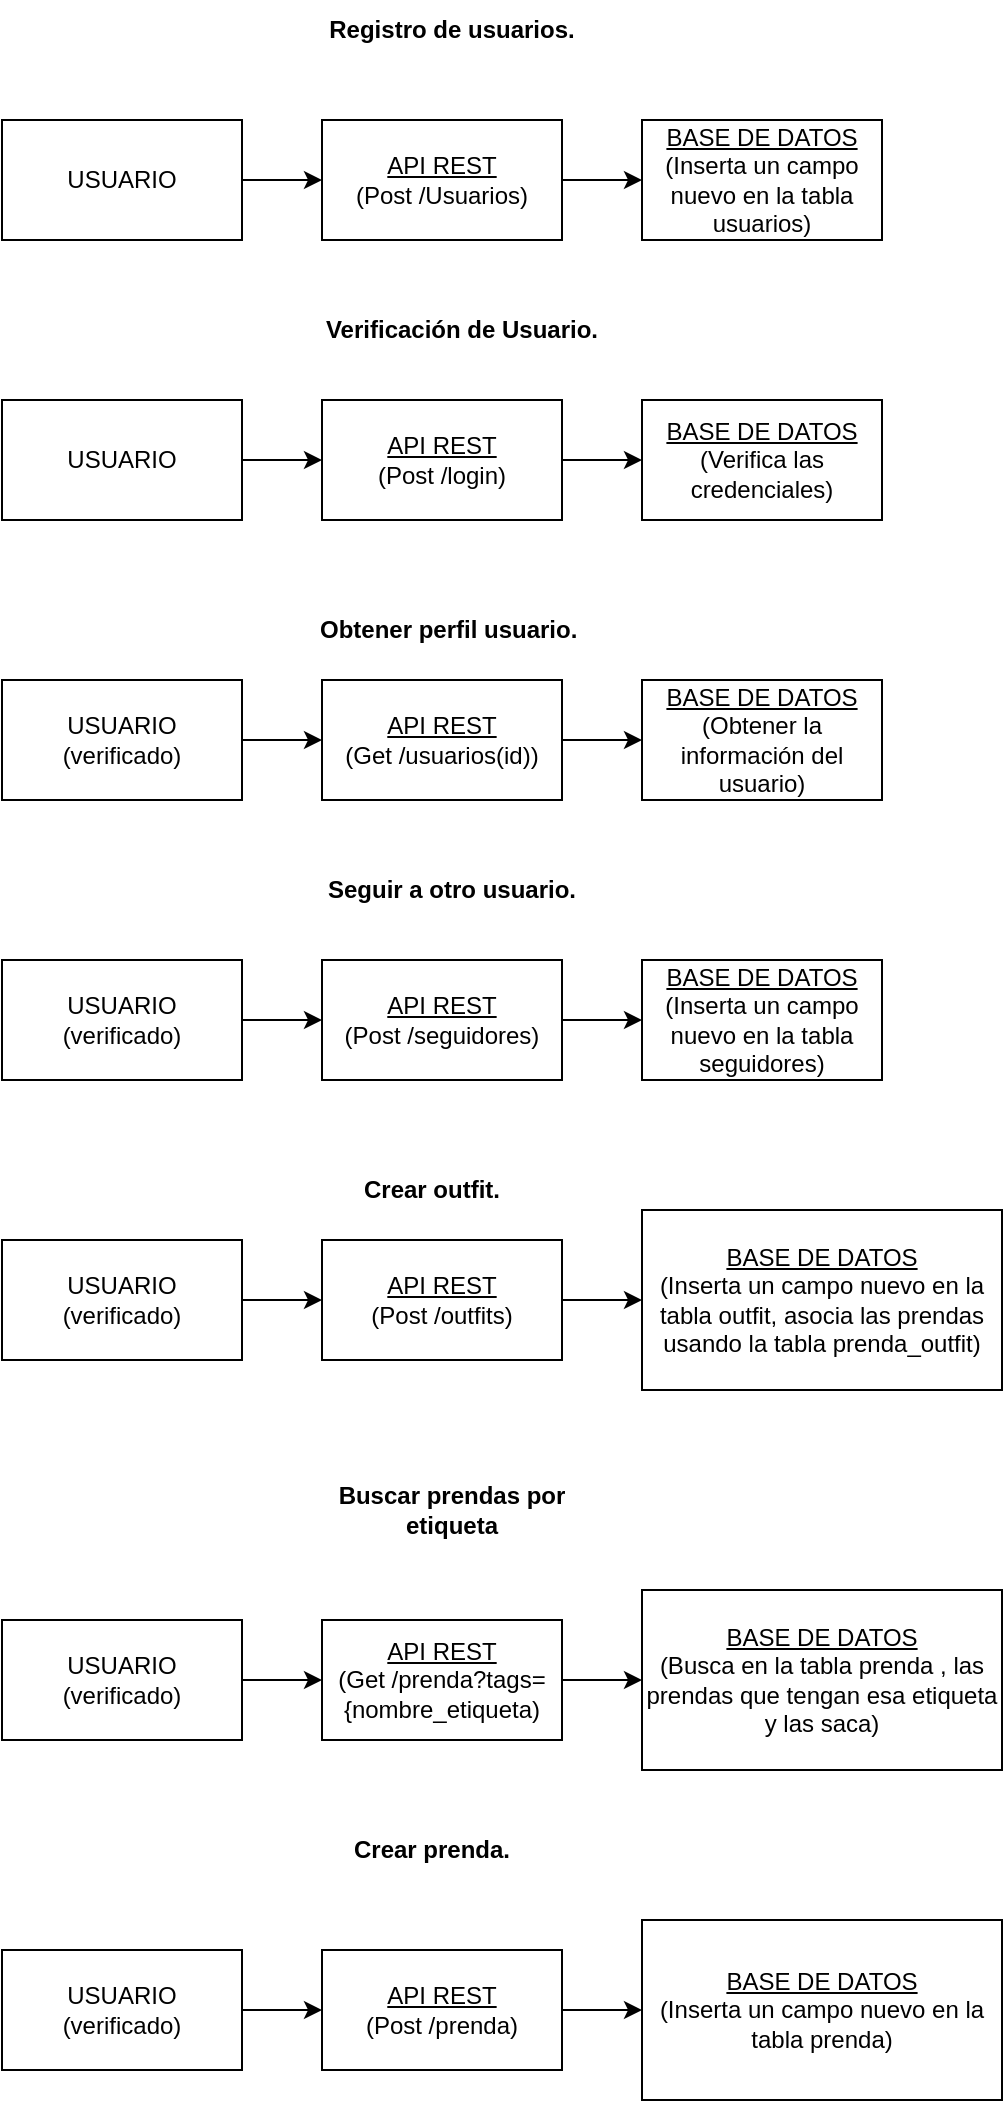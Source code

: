 <mxfile version="23.0.1" type="device">
  <diagram name="Página-1" id="vJuelPmkKzQrSOnD5UHj">
    <mxGraphModel dx="1467" dy="792" grid="1" gridSize="10" guides="1" tooltips="1" connect="1" arrows="1" fold="1" page="1" pageScale="1" pageWidth="827" pageHeight="1169" math="0" shadow="0">
      <root>
        <mxCell id="0" />
        <mxCell id="1" parent="0" />
        <mxCell id="TyXlKK2p9FE4LaXy_nsj-1" value="&lt;b&gt;Registro de usuarios.&lt;/b&gt;" style="text;html=1;strokeColor=none;fillColor=none;align=center;verticalAlign=middle;whiteSpace=wrap;rounded=0;" vertex="1" parent="1">
          <mxGeometry x="240" y="20" width="130" height="30" as="geometry" />
        </mxCell>
        <mxCell id="TyXlKK2p9FE4LaXy_nsj-4" style="edgeStyle=orthogonalEdgeStyle;rounded=0;orthogonalLoop=1;jettySize=auto;html=1;entryX=0;entryY=0.5;entryDx=0;entryDy=0;" edge="1" parent="1" source="TyXlKK2p9FE4LaXy_nsj-2" target="TyXlKK2p9FE4LaXy_nsj-3">
          <mxGeometry relative="1" as="geometry" />
        </mxCell>
        <mxCell id="TyXlKK2p9FE4LaXy_nsj-2" value="USUARIO" style="rounded=0;whiteSpace=wrap;html=1;" vertex="1" parent="1">
          <mxGeometry x="80" y="80" width="120" height="60" as="geometry" />
        </mxCell>
        <mxCell id="TyXlKK2p9FE4LaXy_nsj-6" style="edgeStyle=orthogonalEdgeStyle;rounded=0;orthogonalLoop=1;jettySize=auto;html=1;entryX=0;entryY=0.5;entryDx=0;entryDy=0;" edge="1" parent="1" source="TyXlKK2p9FE4LaXy_nsj-3" target="TyXlKK2p9FE4LaXy_nsj-5">
          <mxGeometry relative="1" as="geometry" />
        </mxCell>
        <mxCell id="TyXlKK2p9FE4LaXy_nsj-3" value="&lt;u&gt;API REST&lt;/u&gt;&lt;br&gt;(Post /Usuarios)" style="rounded=0;whiteSpace=wrap;html=1;" vertex="1" parent="1">
          <mxGeometry x="240" y="80" width="120" height="60" as="geometry" />
        </mxCell>
        <mxCell id="TyXlKK2p9FE4LaXy_nsj-5" value="&lt;u&gt;BASE DE DATOS&lt;/u&gt;&lt;br&gt;(Inserta un campo nuevo en la tabla usuarios)" style="rounded=0;whiteSpace=wrap;html=1;" vertex="1" parent="1">
          <mxGeometry x="400" y="80" width="120" height="60" as="geometry" />
        </mxCell>
        <mxCell id="TyXlKK2p9FE4LaXy_nsj-7" value="&lt;b&gt;Verificación de Usuario.&lt;/b&gt;" style="text;html=1;strokeColor=none;fillColor=none;align=center;verticalAlign=middle;whiteSpace=wrap;rounded=0;" vertex="1" parent="1">
          <mxGeometry x="235" y="170" width="150" height="30" as="geometry" />
        </mxCell>
        <mxCell id="TyXlKK2p9FE4LaXy_nsj-11" style="edgeStyle=orthogonalEdgeStyle;rounded=0;orthogonalLoop=1;jettySize=auto;html=1;entryX=0;entryY=0.5;entryDx=0;entryDy=0;" edge="1" parent="1" source="TyXlKK2p9FE4LaXy_nsj-8" target="TyXlKK2p9FE4LaXy_nsj-9">
          <mxGeometry relative="1" as="geometry" />
        </mxCell>
        <mxCell id="TyXlKK2p9FE4LaXy_nsj-8" value="USUARIO" style="rounded=0;whiteSpace=wrap;html=1;" vertex="1" parent="1">
          <mxGeometry x="80" y="220" width="120" height="60" as="geometry" />
        </mxCell>
        <mxCell id="TyXlKK2p9FE4LaXy_nsj-12" style="edgeStyle=orthogonalEdgeStyle;rounded=0;orthogonalLoop=1;jettySize=auto;html=1;entryX=0;entryY=0.5;entryDx=0;entryDy=0;" edge="1" parent="1" source="TyXlKK2p9FE4LaXy_nsj-9" target="TyXlKK2p9FE4LaXy_nsj-10">
          <mxGeometry relative="1" as="geometry" />
        </mxCell>
        <mxCell id="TyXlKK2p9FE4LaXy_nsj-9" value="&lt;u&gt;API REST&lt;/u&gt;&lt;br&gt;(Post /login)" style="rounded=0;whiteSpace=wrap;html=1;" vertex="1" parent="1">
          <mxGeometry x="240" y="220" width="120" height="60" as="geometry" />
        </mxCell>
        <mxCell id="TyXlKK2p9FE4LaXy_nsj-10" value="&lt;u&gt;BASE DE DATOS&lt;/u&gt;&lt;br&gt;(Verifica las credenciales)" style="rounded=0;whiteSpace=wrap;html=1;" vertex="1" parent="1">
          <mxGeometry x="400" y="220" width="120" height="60" as="geometry" />
        </mxCell>
        <mxCell id="TyXlKK2p9FE4LaXy_nsj-13" value="&lt;b&gt;Obtener perfil usuario.&amp;nbsp;&lt;/b&gt;" style="text;html=1;strokeColor=none;fillColor=none;align=center;verticalAlign=middle;whiteSpace=wrap;rounded=0;" vertex="1" parent="1">
          <mxGeometry x="230" y="320" width="150" height="30" as="geometry" />
        </mxCell>
        <mxCell id="TyXlKK2p9FE4LaXy_nsj-18" style="edgeStyle=orthogonalEdgeStyle;rounded=0;orthogonalLoop=1;jettySize=auto;html=1;entryX=0;entryY=0.5;entryDx=0;entryDy=0;" edge="1" parent="1" source="TyXlKK2p9FE4LaXy_nsj-19" target="TyXlKK2p9FE4LaXy_nsj-21">
          <mxGeometry relative="1" as="geometry" />
        </mxCell>
        <mxCell id="TyXlKK2p9FE4LaXy_nsj-19" value="USUARIO&lt;br&gt;(verificado)" style="rounded=0;whiteSpace=wrap;html=1;" vertex="1" parent="1">
          <mxGeometry x="80" y="360" width="120" height="60" as="geometry" />
        </mxCell>
        <mxCell id="TyXlKK2p9FE4LaXy_nsj-20" style="edgeStyle=orthogonalEdgeStyle;rounded=0;orthogonalLoop=1;jettySize=auto;html=1;entryX=0;entryY=0.5;entryDx=0;entryDy=0;" edge="1" parent="1" source="TyXlKK2p9FE4LaXy_nsj-21" target="TyXlKK2p9FE4LaXy_nsj-22">
          <mxGeometry relative="1" as="geometry" />
        </mxCell>
        <mxCell id="TyXlKK2p9FE4LaXy_nsj-21" value="&lt;u&gt;API REST&lt;/u&gt;&lt;br&gt;(Get /usuarios(id))" style="rounded=0;whiteSpace=wrap;html=1;" vertex="1" parent="1">
          <mxGeometry x="240" y="360" width="120" height="60" as="geometry" />
        </mxCell>
        <mxCell id="TyXlKK2p9FE4LaXy_nsj-22" value="&lt;u&gt;BASE DE DATOS&lt;/u&gt;&lt;br&gt;(Obtener la información del usuario)" style="rounded=0;whiteSpace=wrap;html=1;" vertex="1" parent="1">
          <mxGeometry x="400" y="360" width="120" height="60" as="geometry" />
        </mxCell>
        <mxCell id="TyXlKK2p9FE4LaXy_nsj-23" style="edgeStyle=orthogonalEdgeStyle;rounded=0;orthogonalLoop=1;jettySize=auto;html=1;entryX=0;entryY=0.5;entryDx=0;entryDy=0;" edge="1" parent="1" source="TyXlKK2p9FE4LaXy_nsj-24" target="TyXlKK2p9FE4LaXy_nsj-26">
          <mxGeometry relative="1" as="geometry" />
        </mxCell>
        <mxCell id="TyXlKK2p9FE4LaXy_nsj-24" value="USUARIO&lt;br&gt;(verificado)" style="rounded=0;whiteSpace=wrap;html=1;" vertex="1" parent="1">
          <mxGeometry x="80" y="500" width="120" height="60" as="geometry" />
        </mxCell>
        <mxCell id="TyXlKK2p9FE4LaXy_nsj-25" style="edgeStyle=orthogonalEdgeStyle;rounded=0;orthogonalLoop=1;jettySize=auto;html=1;entryX=0;entryY=0.5;entryDx=0;entryDy=0;" edge="1" parent="1" source="TyXlKK2p9FE4LaXy_nsj-26" target="TyXlKK2p9FE4LaXy_nsj-27">
          <mxGeometry relative="1" as="geometry" />
        </mxCell>
        <mxCell id="TyXlKK2p9FE4LaXy_nsj-26" value="&lt;u&gt;API REST&lt;/u&gt;&lt;br&gt;(Post /seguidores)" style="rounded=0;whiteSpace=wrap;html=1;" vertex="1" parent="1">
          <mxGeometry x="240" y="500" width="120" height="60" as="geometry" />
        </mxCell>
        <mxCell id="TyXlKK2p9FE4LaXy_nsj-27" value="&lt;u&gt;BASE DE DATOS&lt;/u&gt;&lt;br&gt;(Inserta un campo nuevo en la tabla seguidores)" style="rounded=0;whiteSpace=wrap;html=1;" vertex="1" parent="1">
          <mxGeometry x="400" y="500" width="120" height="60" as="geometry" />
        </mxCell>
        <mxCell id="TyXlKK2p9FE4LaXy_nsj-28" value="&lt;b&gt;Seguir a otro usuario.&lt;/b&gt;" style="text;html=1;strokeColor=none;fillColor=none;align=center;verticalAlign=middle;whiteSpace=wrap;rounded=0;" vertex="1" parent="1">
          <mxGeometry x="230" y="450" width="150" height="30" as="geometry" />
        </mxCell>
        <mxCell id="TyXlKK2p9FE4LaXy_nsj-29" value="&lt;b&gt;Crear outfit.&lt;/b&gt;" style="text;html=1;strokeColor=none;fillColor=none;align=center;verticalAlign=middle;whiteSpace=wrap;rounded=0;" vertex="1" parent="1">
          <mxGeometry x="220" y="600" width="150" height="30" as="geometry" />
        </mxCell>
        <mxCell id="TyXlKK2p9FE4LaXy_nsj-30" style="edgeStyle=orthogonalEdgeStyle;rounded=0;orthogonalLoop=1;jettySize=auto;html=1;entryX=0;entryY=0.5;entryDx=0;entryDy=0;" edge="1" parent="1" source="TyXlKK2p9FE4LaXy_nsj-31" target="TyXlKK2p9FE4LaXy_nsj-33">
          <mxGeometry relative="1" as="geometry" />
        </mxCell>
        <mxCell id="TyXlKK2p9FE4LaXy_nsj-31" value="USUARIO&lt;br&gt;(verificado)" style="rounded=0;whiteSpace=wrap;html=1;" vertex="1" parent="1">
          <mxGeometry x="80" y="640" width="120" height="60" as="geometry" />
        </mxCell>
        <mxCell id="TyXlKK2p9FE4LaXy_nsj-32" style="edgeStyle=orthogonalEdgeStyle;rounded=0;orthogonalLoop=1;jettySize=auto;html=1;entryX=0;entryY=0.5;entryDx=0;entryDy=0;" edge="1" parent="1" source="TyXlKK2p9FE4LaXy_nsj-33" target="TyXlKK2p9FE4LaXy_nsj-34">
          <mxGeometry relative="1" as="geometry" />
        </mxCell>
        <mxCell id="TyXlKK2p9FE4LaXy_nsj-33" value="&lt;u&gt;API REST&lt;/u&gt;&lt;br&gt;(Post /outfits)" style="rounded=0;whiteSpace=wrap;html=1;" vertex="1" parent="1">
          <mxGeometry x="240" y="640" width="120" height="60" as="geometry" />
        </mxCell>
        <mxCell id="TyXlKK2p9FE4LaXy_nsj-34" value="&lt;u&gt;BASE DE DATOS&lt;/u&gt;&lt;br&gt;(Inserta un campo nuevo en la tabla outfit, asocia las prendas usando la tabla prenda_outfit)" style="rounded=0;whiteSpace=wrap;html=1;" vertex="1" parent="1">
          <mxGeometry x="400" y="625" width="180" height="90" as="geometry" />
        </mxCell>
        <mxCell id="TyXlKK2p9FE4LaXy_nsj-35" value="&lt;b&gt;Buscar prendas por etiqueta&lt;/b&gt;" style="text;html=1;strokeColor=none;fillColor=none;align=center;verticalAlign=middle;whiteSpace=wrap;rounded=0;" vertex="1" parent="1">
          <mxGeometry x="230" y="760" width="150" height="30" as="geometry" />
        </mxCell>
        <mxCell id="TyXlKK2p9FE4LaXy_nsj-36" style="edgeStyle=orthogonalEdgeStyle;rounded=0;orthogonalLoop=1;jettySize=auto;html=1;entryX=0;entryY=0.5;entryDx=0;entryDy=0;" edge="1" parent="1" source="TyXlKK2p9FE4LaXy_nsj-37" target="TyXlKK2p9FE4LaXy_nsj-39">
          <mxGeometry relative="1" as="geometry" />
        </mxCell>
        <mxCell id="TyXlKK2p9FE4LaXy_nsj-37" value="USUARIO&lt;br&gt;(verificado)" style="rounded=0;whiteSpace=wrap;html=1;" vertex="1" parent="1">
          <mxGeometry x="80" y="830" width="120" height="60" as="geometry" />
        </mxCell>
        <mxCell id="TyXlKK2p9FE4LaXy_nsj-38" style="edgeStyle=orthogonalEdgeStyle;rounded=0;orthogonalLoop=1;jettySize=auto;html=1;entryX=0;entryY=0.5;entryDx=0;entryDy=0;" edge="1" parent="1" source="TyXlKK2p9FE4LaXy_nsj-39" target="TyXlKK2p9FE4LaXy_nsj-40">
          <mxGeometry relative="1" as="geometry">
            <mxPoint x="470" y="1050" as="targetPoint" />
          </mxGeometry>
        </mxCell>
        <mxCell id="TyXlKK2p9FE4LaXy_nsj-39" value="&lt;u&gt;API REST&lt;/u&gt;&lt;br&gt;(Get /prenda?tags={nombre_etiqueta)" style="rounded=0;whiteSpace=wrap;html=1;" vertex="1" parent="1">
          <mxGeometry x="240" y="830" width="120" height="60" as="geometry" />
        </mxCell>
        <mxCell id="TyXlKK2p9FE4LaXy_nsj-40" value="&lt;u&gt;BASE DE DATOS&lt;/u&gt;&lt;br&gt;(Busca en la tabla prenda , las prendas que tengan esa etiqueta y las saca)" style="rounded=0;whiteSpace=wrap;html=1;" vertex="1" parent="1">
          <mxGeometry x="400" y="815" width="180" height="90" as="geometry" />
        </mxCell>
        <mxCell id="TyXlKK2p9FE4LaXy_nsj-42" value="&lt;b&gt;Crear prenda.&lt;/b&gt;" style="text;html=1;strokeColor=none;fillColor=none;align=center;verticalAlign=middle;whiteSpace=wrap;rounded=0;" vertex="1" parent="1">
          <mxGeometry x="220" y="930" width="150" height="30" as="geometry" />
        </mxCell>
        <mxCell id="TyXlKK2p9FE4LaXy_nsj-43" style="edgeStyle=orthogonalEdgeStyle;rounded=0;orthogonalLoop=1;jettySize=auto;html=1;entryX=0;entryY=0.5;entryDx=0;entryDy=0;" edge="1" parent="1" source="TyXlKK2p9FE4LaXy_nsj-44" target="TyXlKK2p9FE4LaXy_nsj-46">
          <mxGeometry relative="1" as="geometry" />
        </mxCell>
        <mxCell id="TyXlKK2p9FE4LaXy_nsj-44" value="USUARIO&lt;br&gt;(verificado)" style="rounded=0;whiteSpace=wrap;html=1;" vertex="1" parent="1">
          <mxGeometry x="80" y="995" width="120" height="60" as="geometry" />
        </mxCell>
        <mxCell id="TyXlKK2p9FE4LaXy_nsj-45" style="edgeStyle=orthogonalEdgeStyle;rounded=0;orthogonalLoop=1;jettySize=auto;html=1;entryX=0;entryY=0.5;entryDx=0;entryDy=0;" edge="1" parent="1" source="TyXlKK2p9FE4LaXy_nsj-46" target="TyXlKK2p9FE4LaXy_nsj-47">
          <mxGeometry relative="1" as="geometry" />
        </mxCell>
        <mxCell id="TyXlKK2p9FE4LaXy_nsj-46" value="&lt;u&gt;API REST&lt;/u&gt;&lt;br&gt;(Post /prenda)" style="rounded=0;whiteSpace=wrap;html=1;" vertex="1" parent="1">
          <mxGeometry x="240" y="995" width="120" height="60" as="geometry" />
        </mxCell>
        <mxCell id="TyXlKK2p9FE4LaXy_nsj-47" value="&lt;u&gt;BASE DE DATOS&lt;/u&gt;&lt;br&gt;(Inserta un campo nuevo en la tabla prenda)" style="rounded=0;whiteSpace=wrap;html=1;" vertex="1" parent="1">
          <mxGeometry x="400" y="980" width="180" height="90" as="geometry" />
        </mxCell>
      </root>
    </mxGraphModel>
  </diagram>
</mxfile>
